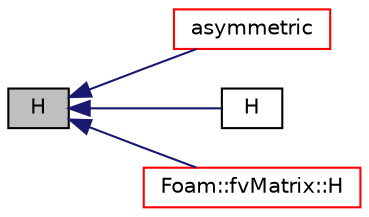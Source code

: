 digraph "H"
{
  bgcolor="transparent";
  edge [fontname="Helvetica",fontsize="10",labelfontname="Helvetica",labelfontsize="10"];
  node [fontname="Helvetica",fontsize="10",shape=record];
  rankdir="LR";
  Node1 [label="H",height=0.2,width=0.4,color="black", fillcolor="grey75", style="filled", fontcolor="black"];
  Node1 -> Node2 [dir="back",color="midnightblue",fontsize="10",style="solid",fontname="Helvetica"];
  Node2 [label="asymmetric",height=0.2,width=0.4,color="red",URL="$a01311.html#aa9d1039c9d27fbd5467eadc204a33c21"];
  Node1 -> Node3 [dir="back",color="midnightblue",fontsize="10",style="solid",fontname="Helvetica"];
  Node3 [label="H",height=0.2,width=0.4,color="black",URL="$a01311.html#a8c1c7e5423cb10ac38b64f4482a1ae60"];
  Node1 -> Node4 [dir="back",color="midnightblue",fontsize="10",style="solid",fontname="Helvetica"];
  Node4 [label="Foam::fvMatrix::H",height=0.2,width=0.4,color="red",URL="$a00891.html#af73e8138ebff34f6f35deff774acc485",tooltip="Return the H operation source. "];
}
